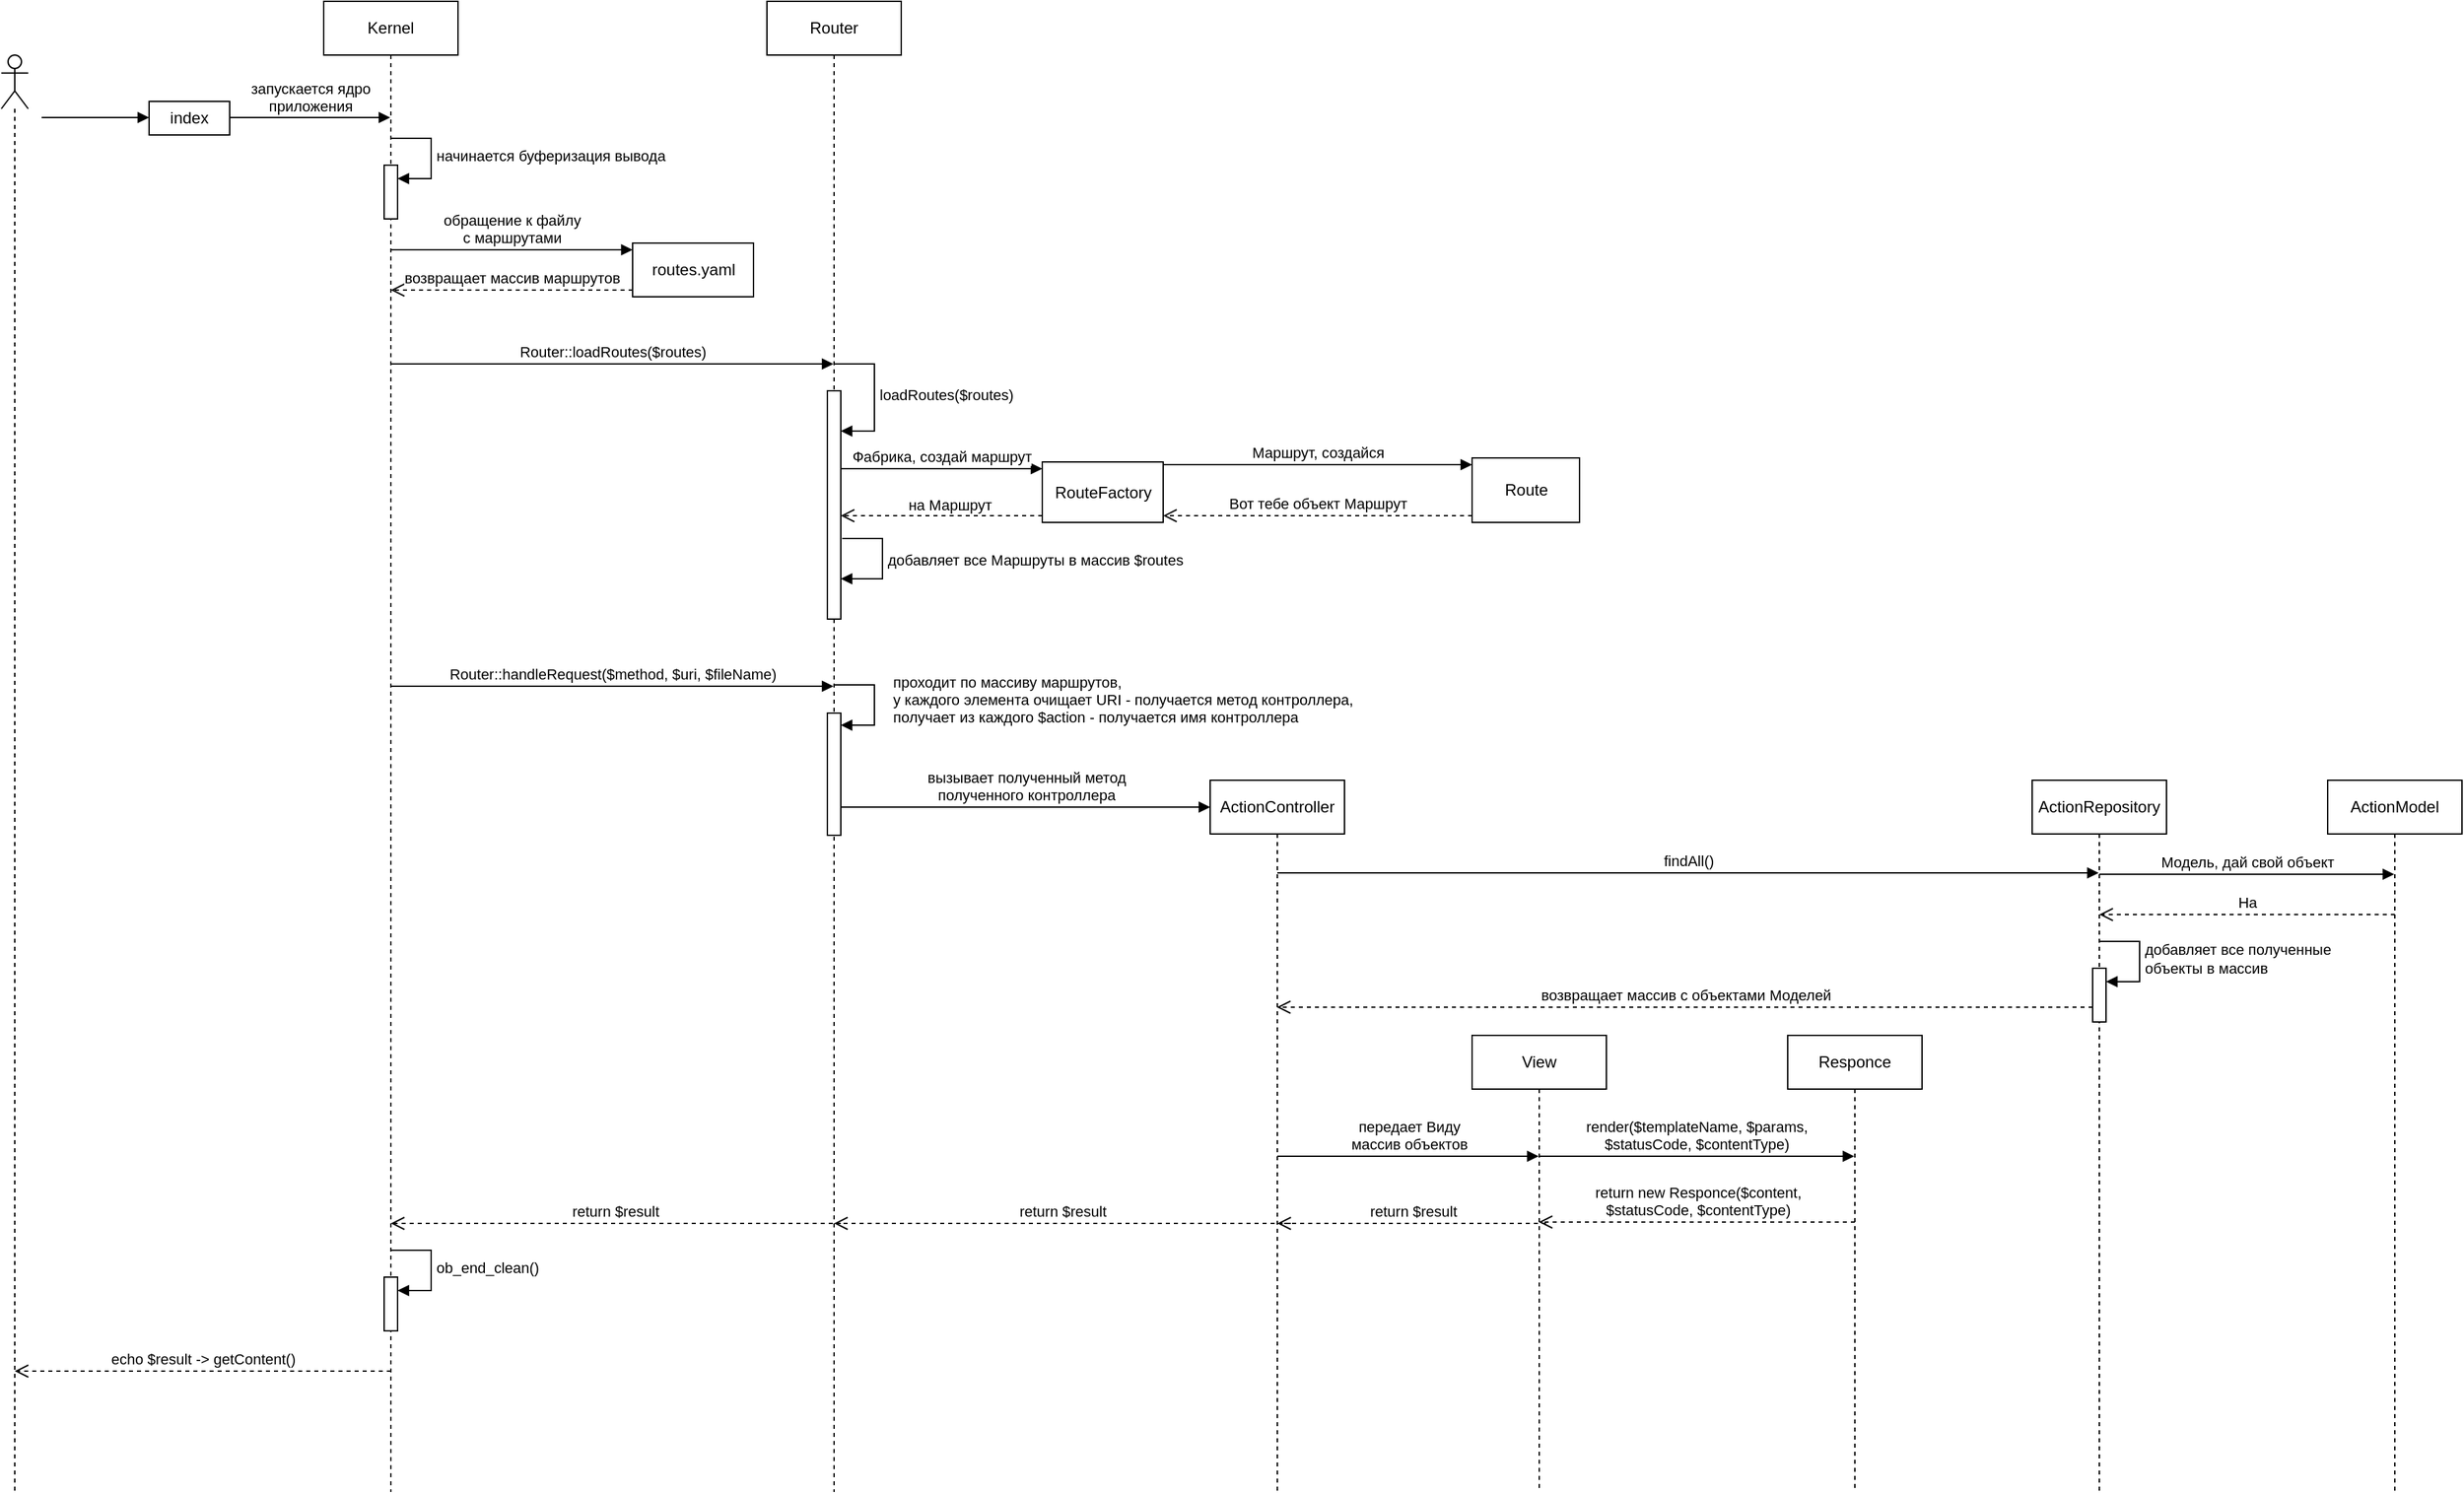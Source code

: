 <mxfile version="24.7.8">
  <diagram name="Page-1" id="3NVvcy9jvpO8AUEnAE6U">
    <mxGraphModel dx="1038" dy="623" grid="1" gridSize="10" guides="1" tooltips="1" connect="1" arrows="1" fold="1" page="1" pageScale="1" pageWidth="2000" pageHeight="1200" math="0" shadow="0">
      <root>
        <mxCell id="0" />
        <mxCell id="1" parent="0" />
        <mxCell id="9T6iSrNaB1CNx8RP7SIN-10" value="index" style="html=1;whiteSpace=wrap;" parent="1" vertex="1">
          <mxGeometry x="130" y="84.5" width="60" height="25" as="geometry" />
        </mxCell>
        <mxCell id="9T6iSrNaB1CNx8RP7SIN-11" value="" style="html=1;verticalAlign=bottom;endArrow=block;curved=0;rounded=0;" parent="1" edge="1">
          <mxGeometry width="80" relative="1" as="geometry">
            <mxPoint x="50" y="96.5" as="sourcePoint" />
            <mxPoint x="130" y="96.5" as="targetPoint" />
          </mxGeometry>
        </mxCell>
        <mxCell id="9T6iSrNaB1CNx8RP7SIN-12" value="Kernel" style="shape=umlLifeline;perimeter=lifelinePerimeter;whiteSpace=wrap;html=1;container=1;dropTarget=0;collapsible=0;recursiveResize=0;outlineConnect=0;portConstraint=eastwest;newEdgeStyle={&quot;curved&quot;:0,&quot;rounded&quot;:0};" parent="1" vertex="1">
          <mxGeometry x="260" y="10" width="100" height="1110" as="geometry" />
        </mxCell>
        <mxCell id="9T6iSrNaB1CNx8RP7SIN-16" value="начинается буферизация вывода" style="html=1;align=left;spacingLeft=2;endArrow=block;rounded=0;edgeStyle=orthogonalEdgeStyle;curved=0;rounded=0;" parent="9T6iSrNaB1CNx8RP7SIN-12" target="9T6iSrNaB1CNx8RP7SIN-15" edge="1">
          <mxGeometry relative="1" as="geometry">
            <mxPoint x="50" y="102" as="sourcePoint" />
            <Array as="points">
              <mxPoint x="80" y="102" />
              <mxPoint x="80" y="132" />
            </Array>
          </mxGeometry>
        </mxCell>
        <mxCell id="9T6iSrNaB1CNx8RP7SIN-15" value="" style="html=1;points=[[0,0,0,0,5],[0,1,0,0,-5],[1,0,0,0,5],[1,1,0,0,-5]];perimeter=orthogonalPerimeter;outlineConnect=0;targetShapes=umlLifeline;portConstraint=eastwest;newEdgeStyle={&quot;curved&quot;:0,&quot;rounded&quot;:0};" parent="9T6iSrNaB1CNx8RP7SIN-12" vertex="1">
          <mxGeometry x="45" y="122" width="10" height="40" as="geometry" />
        </mxCell>
        <mxCell id="9T6iSrNaB1CNx8RP7SIN-66" value="" style="html=1;points=[[0,0,0,0,5],[0,1,0,0,-5],[1,0,0,0,5],[1,1,0,0,-5]];perimeter=orthogonalPerimeter;outlineConnect=0;targetShapes=umlLifeline;portConstraint=eastwest;newEdgeStyle={&quot;curved&quot;:0,&quot;rounded&quot;:0};" parent="9T6iSrNaB1CNx8RP7SIN-12" vertex="1">
          <mxGeometry x="45" y="950" width="10" height="40" as="geometry" />
        </mxCell>
        <mxCell id="9T6iSrNaB1CNx8RP7SIN-67" value="ob_end_clean()" style="html=1;align=left;spacingLeft=2;endArrow=block;rounded=0;edgeStyle=orthogonalEdgeStyle;curved=0;rounded=0;" parent="9T6iSrNaB1CNx8RP7SIN-12" target="9T6iSrNaB1CNx8RP7SIN-66" edge="1">
          <mxGeometry relative="1" as="geometry">
            <mxPoint x="50" y="930" as="sourcePoint" />
            <Array as="points">
              <mxPoint x="80" y="960" />
            </Array>
          </mxGeometry>
        </mxCell>
        <mxCell id="9T6iSrNaB1CNx8RP7SIN-13" value="запускается ядро&lt;div&gt;приложения&lt;/div&gt;" style="html=1;verticalAlign=bottom;endArrow=block;curved=0;rounded=0;" parent="1" edge="1">
          <mxGeometry width="80" relative="1" as="geometry">
            <mxPoint x="190" y="96.5" as="sourcePoint" />
            <mxPoint x="309.5" y="96.5" as="targetPoint" />
          </mxGeometry>
        </mxCell>
        <mxCell id="9T6iSrNaB1CNx8RP7SIN-17" value="routes.yaml" style="html=1;points=[[0,0,0,0,5],[0,1,0,0,-5],[1,0,0,0,5],[1,1,0,0,-5]];perimeter=orthogonalPerimeter;outlineConnect=0;targetShapes=umlLifeline;portConstraint=eastwest;newEdgeStyle={&quot;curved&quot;:0,&quot;rounded&quot;:0};" parent="1" vertex="1">
          <mxGeometry x="490" y="190" width="90" height="40" as="geometry" />
        </mxCell>
        <mxCell id="9T6iSrNaB1CNx8RP7SIN-18" value="обращение к файлу&lt;div&gt;с маршрутами&lt;/div&gt;" style="html=1;verticalAlign=bottom;endArrow=block;curved=0;rounded=0;entryX=0;entryY=0;entryDx=0;entryDy=5;" parent="1" target="9T6iSrNaB1CNx8RP7SIN-17" edge="1">
          <mxGeometry relative="1" as="geometry">
            <mxPoint x="310" y="195" as="sourcePoint" />
          </mxGeometry>
        </mxCell>
        <mxCell id="9T6iSrNaB1CNx8RP7SIN-19" value="возвращает массив маршрутов" style="html=1;verticalAlign=bottom;endArrow=open;dashed=1;endSize=8;curved=0;rounded=0;exitX=0;exitY=1;exitDx=0;exitDy=-5;" parent="1" source="9T6iSrNaB1CNx8RP7SIN-17" target="9T6iSrNaB1CNx8RP7SIN-12" edge="1">
          <mxGeometry relative="1" as="geometry">
            <mxPoint x="310" y="265" as="targetPoint" />
          </mxGeometry>
        </mxCell>
        <mxCell id="9T6iSrNaB1CNx8RP7SIN-20" value="Router" style="shape=umlLifeline;perimeter=lifelinePerimeter;whiteSpace=wrap;html=1;container=1;dropTarget=0;collapsible=0;recursiveResize=0;outlineConnect=0;portConstraint=eastwest;newEdgeStyle={&quot;curved&quot;:0,&quot;rounded&quot;:0};" parent="1" vertex="1">
          <mxGeometry x="590" y="10" width="100" height="1110" as="geometry" />
        </mxCell>
        <mxCell id="9T6iSrNaB1CNx8RP7SIN-38" value="добавляет все Маршруты в массив $routes" style="html=1;align=left;spacingLeft=2;endArrow=block;rounded=0;edgeStyle=orthogonalEdgeStyle;curved=0;rounded=0;" parent="9T6iSrNaB1CNx8RP7SIN-20" target="9T6iSrNaB1CNx8RP7SIN-35" edge="1">
          <mxGeometry relative="1" as="geometry">
            <mxPoint x="56" y="400" as="sourcePoint" />
            <Array as="points">
              <mxPoint x="86" y="400" />
              <mxPoint x="86" y="430" />
            </Array>
            <mxPoint x="61" y="430" as="targetPoint" />
          </mxGeometry>
        </mxCell>
        <mxCell id="9T6iSrNaB1CNx8RP7SIN-21" value="Router::loadRoutes($routes)" style="html=1;verticalAlign=bottom;endArrow=block;curved=0;rounded=0;" parent="1" target="9T6iSrNaB1CNx8RP7SIN-20" edge="1">
          <mxGeometry width="80" relative="1" as="geometry">
            <mxPoint x="310" y="280" as="sourcePoint" />
            <mxPoint x="390" y="280" as="targetPoint" />
          </mxGeometry>
        </mxCell>
        <mxCell id="9T6iSrNaB1CNx8RP7SIN-28" value="RouteFactory" style="html=1;points=[[0,0,0,0,5],[0,1,0,0,-5],[1,0,0,0,5],[1,1,0,0,-5]];perimeter=orthogonalPerimeter;outlineConnect=0;targetShapes=umlLifeline;portConstraint=eastwest;newEdgeStyle={&quot;curved&quot;:0,&quot;rounded&quot;:0};" parent="1" vertex="1">
          <mxGeometry x="795" y="353" width="90" height="45" as="geometry" />
        </mxCell>
        <mxCell id="9T6iSrNaB1CNx8RP7SIN-29" value="Фабрика, создай маршрут" style="html=1;verticalAlign=bottom;endArrow=block;curved=0;rounded=0;entryX=0;entryY=0;entryDx=0;entryDy=5;" parent="1" target="9T6iSrNaB1CNx8RP7SIN-28" edge="1">
          <mxGeometry relative="1" as="geometry">
            <mxPoint x="645" y="358" as="sourcePoint" />
          </mxGeometry>
        </mxCell>
        <mxCell id="9T6iSrNaB1CNx8RP7SIN-30" value="" style="html=1;verticalAlign=bottom;endArrow=open;dashed=1;endSize=8;curved=0;rounded=0;exitX=0;exitY=1;exitDx=0;exitDy=-5;" parent="1" source="9T6iSrNaB1CNx8RP7SIN-28" edge="1">
          <mxGeometry relative="1" as="geometry">
            <mxPoint x="645" y="393" as="targetPoint" />
          </mxGeometry>
        </mxCell>
        <mxCell id="9T6iSrNaB1CNx8RP7SIN-34" value="на Маршрут" style="edgeLabel;html=1;align=center;verticalAlign=middle;resizable=0;points=[];" parent="9T6iSrNaB1CNx8RP7SIN-30" vertex="1" connectable="0">
          <mxGeometry x="0.489" y="-3" relative="1" as="geometry">
            <mxPoint x="42" y="-5" as="offset" />
          </mxGeometry>
        </mxCell>
        <mxCell id="9T6iSrNaB1CNx8RP7SIN-31" value="Route" style="html=1;points=[[0,0,0,0,5],[0,1,0,0,-5],[1,0,0,0,5],[1,1,0,0,-5]];perimeter=orthogonalPerimeter;outlineConnect=0;targetShapes=umlLifeline;portConstraint=eastwest;newEdgeStyle={&quot;curved&quot;:0,&quot;rounded&quot;:0};" parent="1" vertex="1">
          <mxGeometry x="1115" y="350" width="80" height="48" as="geometry" />
        </mxCell>
        <mxCell id="9T6iSrNaB1CNx8RP7SIN-32" value="Маршрут, создайся" style="html=1;verticalAlign=bottom;endArrow=block;curved=0;rounded=0;" parent="1" target="9T6iSrNaB1CNx8RP7SIN-31" edge="1">
          <mxGeometry relative="1" as="geometry">
            <mxPoint x="885" y="355" as="sourcePoint" />
          </mxGeometry>
        </mxCell>
        <mxCell id="9T6iSrNaB1CNx8RP7SIN-33" value="Вот тебе объект Маршрут" style="html=1;verticalAlign=bottom;endArrow=open;dashed=1;endSize=8;curved=0;rounded=0;exitX=0;exitY=1;exitDx=0;exitDy=-5;" parent="1" source="9T6iSrNaB1CNx8RP7SIN-31" target="9T6iSrNaB1CNx8RP7SIN-28" edge="1">
          <mxGeometry relative="1" as="geometry">
            <mxPoint x="885" y="425" as="targetPoint" />
          </mxGeometry>
        </mxCell>
        <mxCell id="9T6iSrNaB1CNx8RP7SIN-35" value="" style="html=1;points=[[0,0,0,0,5],[0,1,0,0,-5],[1,0,0,0,5],[1,1,0,0,-5]];perimeter=orthogonalPerimeter;outlineConnect=0;targetShapes=umlLifeline;portConstraint=eastwest;newEdgeStyle={&quot;curved&quot;:0,&quot;rounded&quot;:0};" parent="1" vertex="1">
          <mxGeometry x="635" y="300" width="10" height="170" as="geometry" />
        </mxCell>
        <mxCell id="9T6iSrNaB1CNx8RP7SIN-36" value="loadRoutes($routes)" style="html=1;align=left;spacingLeft=2;endArrow=block;rounded=0;edgeStyle=orthogonalEdgeStyle;curved=0;rounded=0;" parent="1" target="9T6iSrNaB1CNx8RP7SIN-35" edge="1">
          <mxGeometry relative="1" as="geometry">
            <mxPoint x="640" y="280" as="sourcePoint" />
            <Array as="points">
              <mxPoint x="670" y="280" />
              <mxPoint x="670" y="330" />
            </Array>
          </mxGeometry>
        </mxCell>
        <mxCell id="9T6iSrNaB1CNx8RP7SIN-39" value="Router::handleRequest($method, $uri, $fileName)" style="html=1;verticalAlign=bottom;endArrow=block;curved=0;rounded=0;" parent="1" target="9T6iSrNaB1CNx8RP7SIN-20" edge="1">
          <mxGeometry width="80" relative="1" as="geometry">
            <mxPoint x="310" y="520" as="sourcePoint" />
            <mxPoint x="390" y="520" as="targetPoint" />
          </mxGeometry>
        </mxCell>
        <mxCell id="9T6iSrNaB1CNx8RP7SIN-40" value="" style="html=1;points=[[0,0,0,0,5],[0,1,0,0,-5],[1,0,0,0,5],[1,1,0,0,-5]];perimeter=orthogonalPerimeter;outlineConnect=0;targetShapes=umlLifeline;portConstraint=eastwest;newEdgeStyle={&quot;curved&quot;:0,&quot;rounded&quot;:0};" parent="1" vertex="1">
          <mxGeometry x="635" y="540" width="10" height="91" as="geometry" />
        </mxCell>
        <mxCell id="9T6iSrNaB1CNx8RP7SIN-41" value="проходит по массиву маршрутов,&lt;div&gt;у каждого элемента очищает URI - получается метод контроллера,&lt;div&gt;получает из каждого $action - получается имя контроллера&lt;/div&gt;&lt;/div&gt;" style="html=1;align=left;spacingLeft=2;endArrow=block;rounded=0;edgeStyle=orthogonalEdgeStyle;curved=0;rounded=0;" parent="1" target="9T6iSrNaB1CNx8RP7SIN-40" edge="1">
          <mxGeometry x="-0.035" y="10" relative="1" as="geometry">
            <mxPoint x="640" y="519" as="sourcePoint" />
            <Array as="points">
              <mxPoint x="670" y="549" />
            </Array>
            <mxPoint as="offset" />
          </mxGeometry>
        </mxCell>
        <mxCell id="9T6iSrNaB1CNx8RP7SIN-42" value="ActionController" style="shape=umlLifeline;perimeter=lifelinePerimeter;whiteSpace=wrap;html=1;container=1;dropTarget=0;collapsible=0;recursiveResize=0;outlineConnect=0;portConstraint=eastwest;newEdgeStyle={&quot;curved&quot;:0,&quot;rounded&quot;:0};" parent="1" vertex="1">
          <mxGeometry x="920" y="590" width="100" height="530" as="geometry" />
        </mxCell>
        <mxCell id="9T6iSrNaB1CNx8RP7SIN-43" value="вызывает полученный метод&lt;div&gt;полученного контроллера&lt;/div&gt;" style="html=1;verticalAlign=bottom;endArrow=block;curved=0;rounded=0;" parent="1" edge="1">
          <mxGeometry width="80" relative="1" as="geometry">
            <mxPoint x="645" y="610" as="sourcePoint" />
            <mxPoint x="920" y="610" as="targetPoint" />
          </mxGeometry>
        </mxCell>
        <mxCell id="9T6iSrNaB1CNx8RP7SIN-44" value="ActionRepository" style="shape=umlLifeline;perimeter=lifelinePerimeter;whiteSpace=wrap;html=1;container=1;dropTarget=0;collapsible=0;recursiveResize=0;outlineConnect=0;portConstraint=eastwest;newEdgeStyle={&quot;curved&quot;:0,&quot;rounded&quot;:0};" parent="1" vertex="1">
          <mxGeometry x="1532" y="590" width="100" height="530" as="geometry" />
        </mxCell>
        <mxCell id="9T6iSrNaB1CNx8RP7SIN-55" value="" style="html=1;points=[[0,0,0,0,5],[0,1,0,0,-5],[1,0,0,0,5],[1,1,0,0,-5]];perimeter=orthogonalPerimeter;outlineConnect=0;targetShapes=umlLifeline;portConstraint=eastwest;newEdgeStyle={&quot;curved&quot;:0,&quot;rounded&quot;:0};" parent="9T6iSrNaB1CNx8RP7SIN-44" vertex="1">
          <mxGeometry x="45" y="140" width="10" height="40" as="geometry" />
        </mxCell>
        <mxCell id="9T6iSrNaB1CNx8RP7SIN-56" value="добавляет все полученные&lt;div&gt;объекты в массив&lt;/div&gt;" style="html=1;align=left;spacingLeft=2;endArrow=block;rounded=0;edgeStyle=orthogonalEdgeStyle;curved=0;rounded=0;" parent="9T6iSrNaB1CNx8RP7SIN-44" target="9T6iSrNaB1CNx8RP7SIN-55" edge="1">
          <mxGeometry relative="1" as="geometry">
            <mxPoint x="50" y="120" as="sourcePoint" />
            <Array as="points">
              <mxPoint x="80" y="150" />
            </Array>
          </mxGeometry>
        </mxCell>
        <mxCell id="9T6iSrNaB1CNx8RP7SIN-45" value="findAll()" style="html=1;verticalAlign=bottom;endArrow=block;curved=0;rounded=0;" parent="1" target="9T6iSrNaB1CNx8RP7SIN-44" edge="1">
          <mxGeometry width="80" relative="1" as="geometry">
            <mxPoint x="970" y="659" as="sourcePoint" />
            <mxPoint x="1269.5" y="659" as="targetPoint" />
          </mxGeometry>
        </mxCell>
        <mxCell id="9T6iSrNaB1CNx8RP7SIN-47" value="ActionModel" style="shape=umlLifeline;perimeter=lifelinePerimeter;whiteSpace=wrap;html=1;container=1;dropTarget=0;collapsible=0;recursiveResize=0;outlineConnect=0;portConstraint=eastwest;newEdgeStyle={&quot;curved&quot;:0,&quot;rounded&quot;:0};" parent="1" vertex="1">
          <mxGeometry x="1752" y="590" width="100" height="530" as="geometry" />
        </mxCell>
        <mxCell id="9T6iSrNaB1CNx8RP7SIN-50" value="возвращает массив с объектами Моделей" style="html=1;verticalAlign=bottom;endArrow=open;dashed=1;endSize=8;curved=0;rounded=0;" parent="1" source="9T6iSrNaB1CNx8RP7SIN-55" edge="1">
          <mxGeometry relative="1" as="geometry">
            <mxPoint x="1570" y="759" as="sourcePoint" />
            <mxPoint x="969.667" y="759" as="targetPoint" />
          </mxGeometry>
        </mxCell>
        <mxCell id="9T6iSrNaB1CNx8RP7SIN-48" value="Модель, дай свой объект" style="html=1;verticalAlign=bottom;endArrow=block;curved=0;rounded=0;" parent="1" target="9T6iSrNaB1CNx8RP7SIN-47" edge="1">
          <mxGeometry width="80" relative="1" as="geometry">
            <mxPoint x="1582" y="660" as="sourcePoint" />
            <mxPoint x="1662" y="660" as="targetPoint" />
          </mxGeometry>
        </mxCell>
        <mxCell id="9T6iSrNaB1CNx8RP7SIN-49" value="На" style="html=1;verticalAlign=bottom;endArrow=open;dashed=1;endSize=8;curved=0;rounded=0;" parent="1" target="9T6iSrNaB1CNx8RP7SIN-44" edge="1">
          <mxGeometry relative="1" as="geometry">
            <mxPoint x="1802" y="690" as="sourcePoint" />
            <mxPoint x="1722" y="690" as="targetPoint" />
          </mxGeometry>
        </mxCell>
        <mxCell id="9T6iSrNaB1CNx8RP7SIN-51" value="View" style="shape=umlLifeline;perimeter=lifelinePerimeter;whiteSpace=wrap;html=1;container=1;dropTarget=0;collapsible=0;recursiveResize=0;outlineConnect=0;portConstraint=eastwest;newEdgeStyle={&quot;curved&quot;:0,&quot;rounded&quot;:0};" parent="1" vertex="1">
          <mxGeometry x="1115" y="780" width="100" height="340" as="geometry" />
        </mxCell>
        <mxCell id="9T6iSrNaB1CNx8RP7SIN-57" value="передает Виду&lt;div&gt;массив объектов&lt;/div&gt;" style="html=1;verticalAlign=bottom;endArrow=block;curved=0;rounded=0;" parent="1" target="9T6iSrNaB1CNx8RP7SIN-51" edge="1">
          <mxGeometry width="80" relative="1" as="geometry">
            <mxPoint x="970" y="870" as="sourcePoint" />
            <mxPoint x="1050" y="870" as="targetPoint" />
          </mxGeometry>
        </mxCell>
        <mxCell id="9T6iSrNaB1CNx8RP7SIN-58" value="Responce" style="shape=umlLifeline;perimeter=lifelinePerimeter;whiteSpace=wrap;html=1;container=1;dropTarget=0;collapsible=0;recursiveResize=0;outlineConnect=0;portConstraint=eastwest;newEdgeStyle={&quot;curved&quot;:0,&quot;rounded&quot;:0};" parent="1" vertex="1">
          <mxGeometry x="1350" y="780" width="100" height="340" as="geometry" />
        </mxCell>
        <mxCell id="9T6iSrNaB1CNx8RP7SIN-59" value="render($templateName, $params,&lt;div&gt;$statusCode, $contentType)&lt;/div&gt;" style="html=1;verticalAlign=bottom;endArrow=block;curved=0;rounded=0;" parent="1" edge="1">
          <mxGeometry width="80" relative="1" as="geometry">
            <mxPoint x="1164.667" y="870" as="sourcePoint" />
            <mxPoint x="1399.5" y="870" as="targetPoint" />
          </mxGeometry>
        </mxCell>
        <mxCell id="9T6iSrNaB1CNx8RP7SIN-60" value="return new Responce($content,&lt;div&gt;$statusCode, $contentType)&lt;/div&gt;" style="html=1;verticalAlign=bottom;endArrow=open;dashed=1;endSize=8;curved=0;rounded=0;" parent="1" edge="1">
          <mxGeometry relative="1" as="geometry">
            <mxPoint x="1400" y="919" as="sourcePoint" />
            <mxPoint x="1164.667" y="919" as="targetPoint" />
          </mxGeometry>
        </mxCell>
        <mxCell id="9T6iSrNaB1CNx8RP7SIN-61" value="return $result" style="html=1;verticalAlign=bottom;endArrow=open;dashed=1;endSize=8;curved=0;rounded=0;" parent="1" target="9T6iSrNaB1CNx8RP7SIN-42" edge="1">
          <mxGeometry x="-0.003" relative="1" as="geometry">
            <mxPoint x="1170" y="920" as="sourcePoint" />
            <mxPoint x="1090" y="920" as="targetPoint" />
            <mxPoint as="offset" />
          </mxGeometry>
        </mxCell>
        <mxCell id="9T6iSrNaB1CNx8RP7SIN-62" value="return $result" style="html=1;verticalAlign=bottom;endArrow=open;dashed=1;endSize=8;curved=0;rounded=0;" parent="1" target="9T6iSrNaB1CNx8RP7SIN-20" edge="1">
          <mxGeometry relative="1" as="geometry">
            <mxPoint x="980" y="920" as="sourcePoint" />
            <mxPoint x="900" y="920" as="targetPoint" />
          </mxGeometry>
        </mxCell>
        <mxCell id="9T6iSrNaB1CNx8RP7SIN-63" value="return $result" style="html=1;verticalAlign=bottom;endArrow=open;dashed=1;endSize=8;curved=0;rounded=0;" parent="1" target="9T6iSrNaB1CNx8RP7SIN-12" edge="1">
          <mxGeometry x="0.002" relative="1" as="geometry">
            <mxPoint x="645" y="920" as="sourcePoint" />
            <mxPoint x="565" y="920" as="targetPoint" />
            <mxPoint as="offset" />
          </mxGeometry>
        </mxCell>
        <mxCell id="9T6iSrNaB1CNx8RP7SIN-68" value="" style="shape=umlLifeline;perimeter=lifelinePerimeter;whiteSpace=wrap;html=1;container=1;dropTarget=0;collapsible=0;recursiveResize=0;outlineConnect=0;portConstraint=eastwest;newEdgeStyle={&quot;curved&quot;:0,&quot;rounded&quot;:0};participant=umlActor;" parent="1" vertex="1">
          <mxGeometry x="20" y="50" width="20" height="1070" as="geometry" />
        </mxCell>
        <mxCell id="9T6iSrNaB1CNx8RP7SIN-69" value="echo $result -&amp;gt; getContent()" style="html=1;verticalAlign=bottom;endArrow=open;dashed=1;endSize=8;curved=0;rounded=0;" parent="1" target="9T6iSrNaB1CNx8RP7SIN-68" edge="1">
          <mxGeometry relative="1" as="geometry">
            <mxPoint x="310" y="1030" as="sourcePoint" />
            <mxPoint x="230" y="1030" as="targetPoint" />
          </mxGeometry>
        </mxCell>
      </root>
    </mxGraphModel>
  </diagram>
</mxfile>
